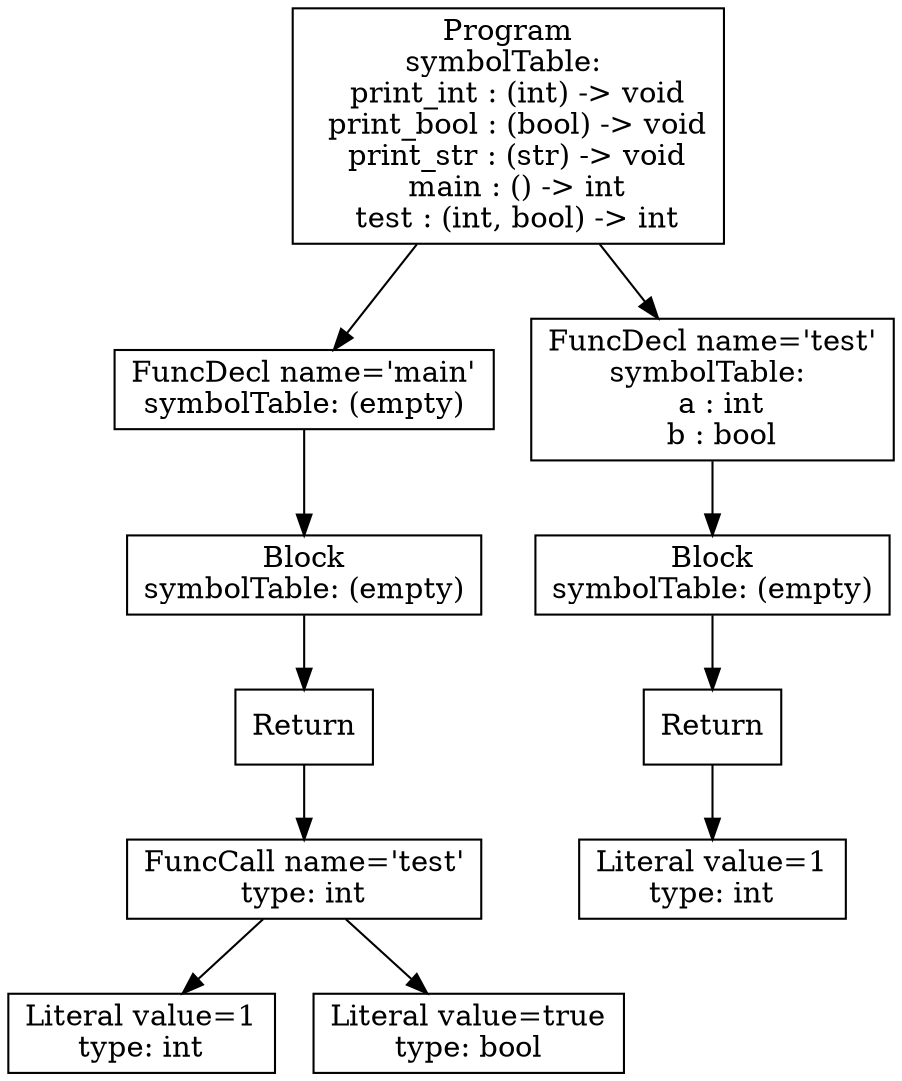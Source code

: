 digraph AST {
5 [shape=box, label="Literal value=1\ntype: int"];
6 [shape=box, label="Literal value=true\ntype: bool"];
4 [shape=box, label="FuncCall name='test'\ntype: int"];
4 -> 5;
4 -> 6;
3 [shape=box, label="Return"];
3 -> 4;
2 [shape=box, label="Block\nsymbolTable: (empty)"];
2 -> 3;
1 [shape=box, label="FuncDecl name='main'\nsymbolTable: (empty)"];
1 -> 2;
10 [shape=box, label="Literal value=1\ntype: int"];
9 [shape=box, label="Return"];
9 -> 10;
8 [shape=box, label="Block\nsymbolTable: (empty)"];
8 -> 9;
7 [shape=box, label="FuncDecl name='test'\nsymbolTable: \n  a : int\n  b : bool"];
7 -> 8;
0 [shape=box, label="Program\nsymbolTable: \n  print_int : (int) -> void\n  print_bool : (bool) -> void\n  print_str : (str) -> void\n  main : () -> int\n  test : (int, bool) -> int"];
0 -> 1;
0 -> 7;
}
